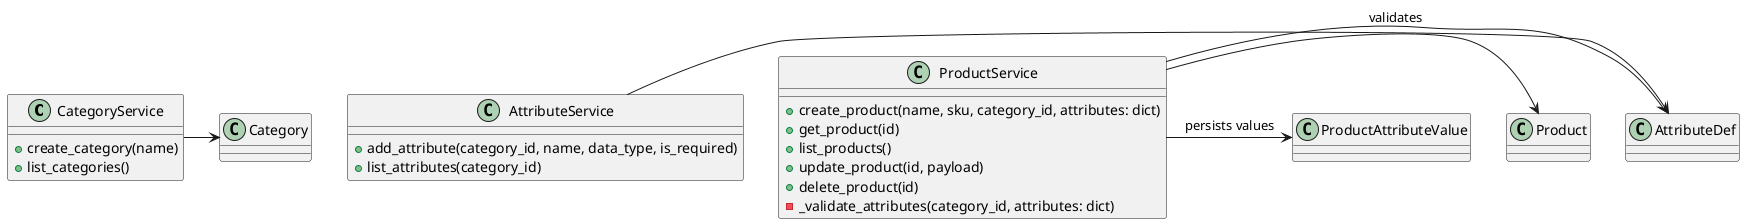 @startuml
class CategoryService {
  + create_category(name)
  + list_categories()
}
class AttributeService {
  + add_attribute(category_id, name, data_type, is_required)
  + list_attributes(category_id)
}
class ProductService {
  + create_product(name, sku, category_id, attributes: dict)
  + get_product(id)
  + list_products()
  + update_product(id, payload)
  + delete_product(id)
  - _validate_attributes(category_id, attributes: dict)
}
CategoryService -> Category
AttributeService -> AttributeDef
ProductService -> Product
ProductService -> AttributeDef : validates
ProductService -> ProductAttributeValue : persists values
@enduml
